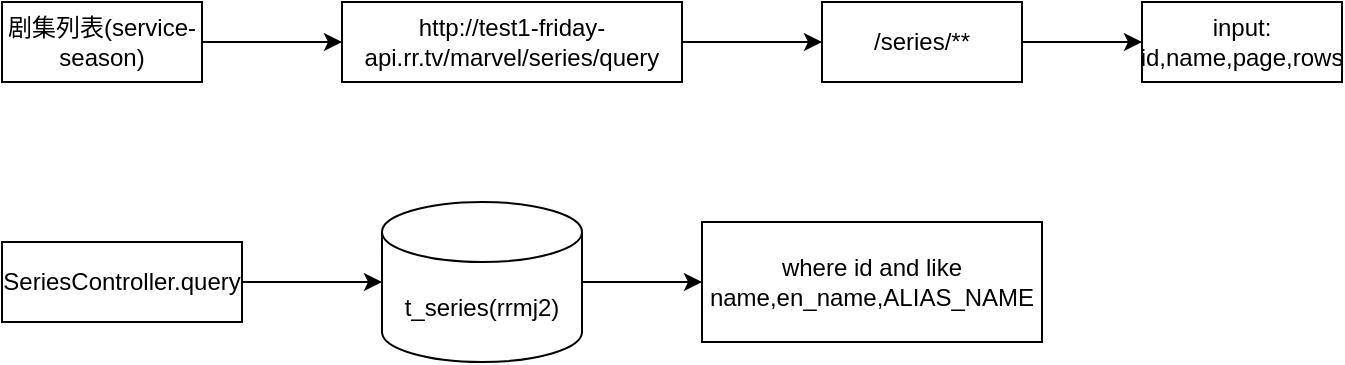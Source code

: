 <mxfile version="15.2.7" type="github">
  <diagram id="Csr34IU09_-NHf3CM74s" name="剧集列表">
    <mxGraphModel dx="2012" dy="662" grid="1" gridSize="10" guides="1" tooltips="1" connect="1" arrows="1" fold="1" page="1" pageScale="1" pageWidth="827" pageHeight="1169" math="0" shadow="0">
      <root>
        <mxCell id="0" />
        <mxCell id="1" parent="0" />
        <mxCell id="62n-EZunI8MKve4FSGAH-35" style="edgeStyle=orthogonalEdgeStyle;rounded=0;orthogonalLoop=1;jettySize=auto;html=1;entryX=0;entryY=0.5;entryDx=0;entryDy=0;" edge="1" parent="1" source="62n-EZunI8MKve4FSGAH-2" target="62n-EZunI8MKve4FSGAH-32">
          <mxGeometry relative="1" as="geometry" />
        </mxCell>
        <mxCell id="62n-EZunI8MKve4FSGAH-2" value="剧集列表(service-season)" style="rounded=0;whiteSpace=wrap;html=1;" vertex="1" parent="1">
          <mxGeometry x="-480" y="10" width="100" height="40" as="geometry" />
        </mxCell>
        <mxCell id="62n-EZunI8MKve4FSGAH-22" style="edgeStyle=orthogonalEdgeStyle;rounded=0;orthogonalLoop=1;jettySize=auto;html=1;exitX=1;exitY=0.5;exitDx=0;exitDy=0;entryX=0;entryY=0.5;entryDx=0;entryDy=0;entryPerimeter=0;" edge="1" parent="1" source="62n-EZunI8MKve4FSGAH-21" target="62n-EZunI8MKve4FSGAH-25">
          <mxGeometry relative="1" as="geometry">
            <mxPoint x="-310" y="149.667" as="targetPoint" />
          </mxGeometry>
        </mxCell>
        <mxCell id="62n-EZunI8MKve4FSGAH-21" value="SeriesController.query" style="rounded=0;whiteSpace=wrap;html=1;" vertex="1" parent="1">
          <mxGeometry x="-480" y="130" width="120" height="40" as="geometry" />
        </mxCell>
        <mxCell id="62n-EZunI8MKve4FSGAH-28" style="edgeStyle=orthogonalEdgeStyle;rounded=0;orthogonalLoop=1;jettySize=auto;html=1;exitX=1;exitY=0.5;exitDx=0;exitDy=0;exitPerimeter=0;" edge="1" parent="1" source="62n-EZunI8MKve4FSGAH-25" target="62n-EZunI8MKve4FSGAH-27">
          <mxGeometry relative="1" as="geometry" />
        </mxCell>
        <mxCell id="62n-EZunI8MKve4FSGAH-25" value="t_series(rrmj2)" style="shape=cylinder3;whiteSpace=wrap;html=1;boundedLbl=1;backgroundOutline=1;size=15;" vertex="1" parent="1">
          <mxGeometry x="-290" y="110" width="100" height="80" as="geometry" />
        </mxCell>
        <mxCell id="62n-EZunI8MKve4FSGAH-27" value="where id and like name,en_name,ALIAS_NAME" style="rounded=0;whiteSpace=wrap;html=1;" vertex="1" parent="1">
          <mxGeometry x="-130" y="120" width="170" height="60" as="geometry" />
        </mxCell>
        <mxCell id="62n-EZunI8MKve4FSGAH-36" style="edgeStyle=orthogonalEdgeStyle;rounded=0;orthogonalLoop=1;jettySize=auto;html=1;" edge="1" parent="1" source="62n-EZunI8MKve4FSGAH-32">
          <mxGeometry relative="1" as="geometry">
            <mxPoint x="-70.0" y="30" as="targetPoint" />
          </mxGeometry>
        </mxCell>
        <mxCell id="62n-EZunI8MKve4FSGAH-32" value="http://test1-friday-api.rr.tv/marvel/series/query" style="rounded=0;whiteSpace=wrap;html=1;" vertex="1" parent="1">
          <mxGeometry x="-310" y="10" width="170" height="40" as="geometry" />
        </mxCell>
        <mxCell id="62n-EZunI8MKve4FSGAH-37" style="edgeStyle=orthogonalEdgeStyle;rounded=0;orthogonalLoop=1;jettySize=auto;html=1;" edge="1" parent="1" source="62n-EZunI8MKve4FSGAH-33">
          <mxGeometry relative="1" as="geometry">
            <mxPoint x="90" y="30" as="targetPoint" />
          </mxGeometry>
        </mxCell>
        <mxCell id="62n-EZunI8MKve4FSGAH-33" value="/series/**" style="rounded=0;whiteSpace=wrap;html=1;" vertex="1" parent="1">
          <mxGeometry x="-70" y="10" width="100" height="40" as="geometry" />
        </mxCell>
        <mxCell id="62n-EZunI8MKve4FSGAH-34" value="input: id,name,page,rows" style="rounded=0;whiteSpace=wrap;html=1;" vertex="1" parent="1">
          <mxGeometry x="90" y="10" width="100" height="40" as="geometry" />
        </mxCell>
      </root>
    </mxGraphModel>
  </diagram>
</mxfile>
